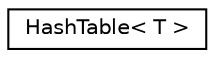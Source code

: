 digraph "Graphical Class Hierarchy"
{
  edge [fontname="Helvetica",fontsize="10",labelfontname="Helvetica",labelfontsize="10"];
  node [fontname="Helvetica",fontsize="10",shape=record];
  rankdir="LR";
  Node1 [label="HashTable\< T \>",height=0.2,width=0.4,color="black", fillcolor="white", style="filled",URL="$class_hash_table.html"];
}
